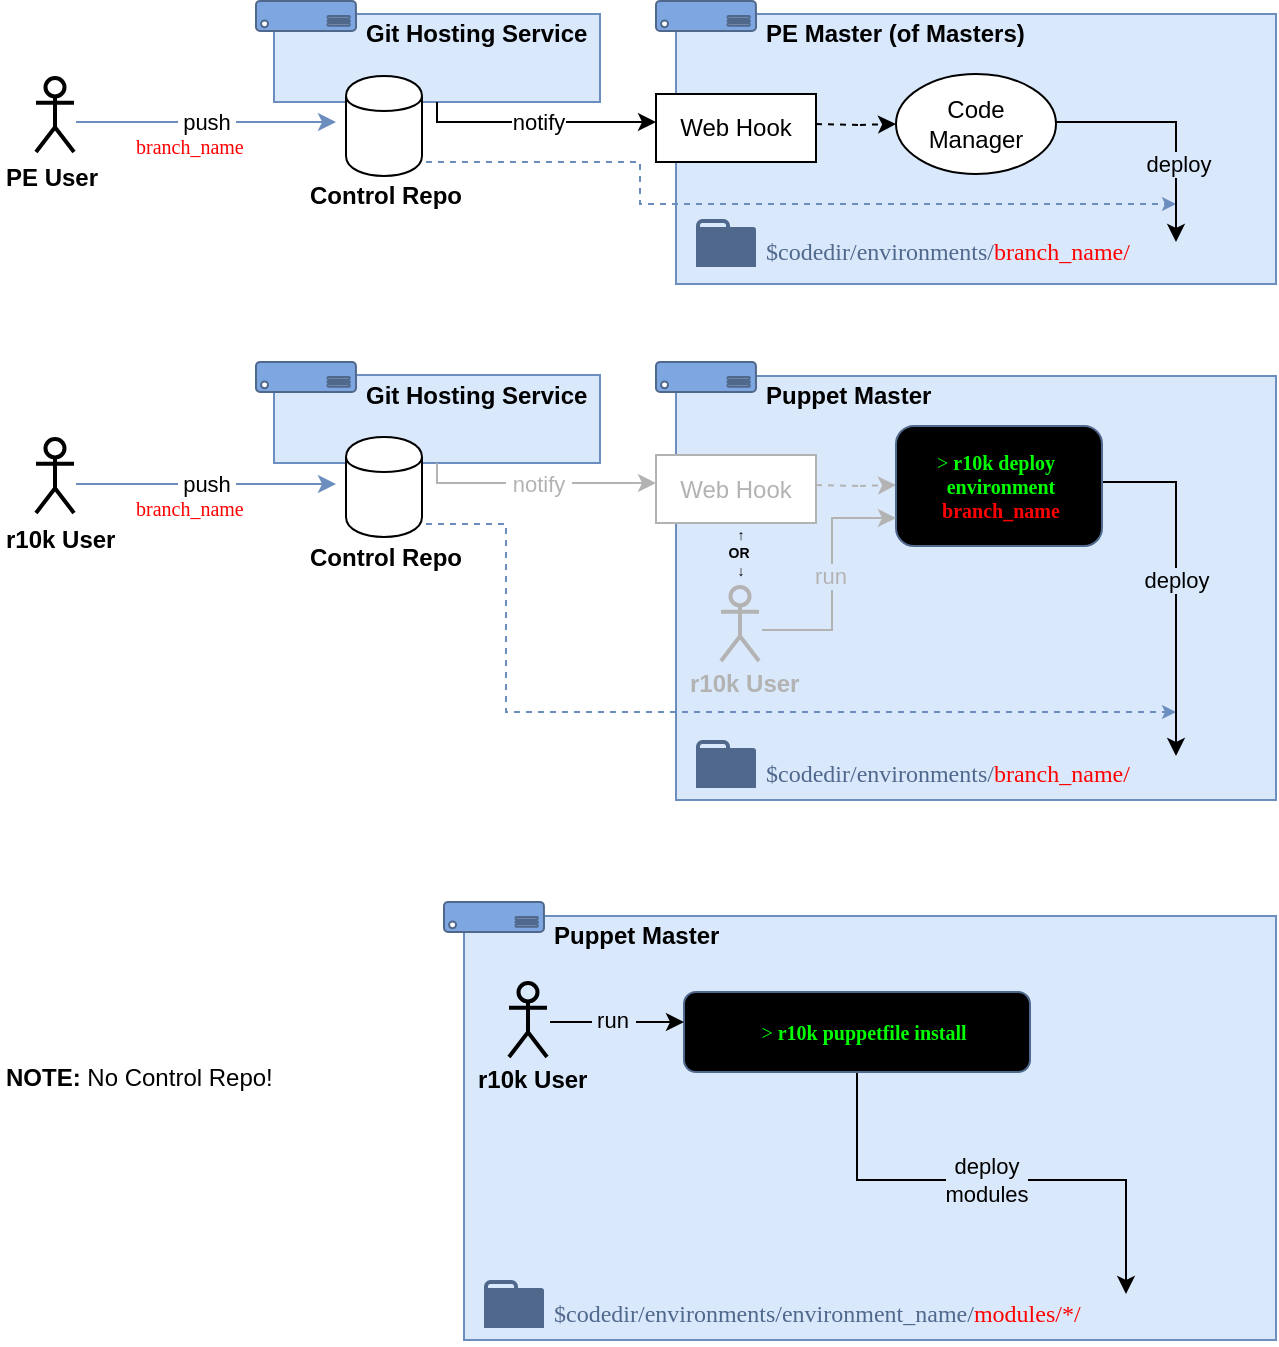 <?xml version="1.0" encoding="UTF-8"?>
<mxfile version="10.6.0"><diagram id="fBzm6zn7Y-frmjE0BEO5"><mxGraphModel dx="1394" dy="804" grid="0" gridSize="10" guides="1" tooltips="1" connect="1" arrows="1" fold="1" page="1" pageScale="1" pageWidth="850" pageHeight="1100" math="0" shadow="0"><root><mxCell id="0"/><mxCell id="1" parent="0"/><mxCell id="2" value="" style="whiteSpace=wrap;html=1;fillColor=#dae8fc;strokeColor=#6c8ebf;" vertex="1" parent="1"><mxGeometry x="420" y="40" width="300" height="135" as="geometry"/></mxCell><mxCell id="3" value="" style="whiteSpace=wrap;html=1;fontStyle=1;fillColor=#dae8fc;strokeColor=#6c8ebf;spacingTop=0;" vertex="1" parent="1"><mxGeometry x="219" y="40" width="163" height="44" as="geometry"/></mxCell><mxCell id="4" value="" style="whiteSpace=wrap;html=1;fillColor=#dae8fc;strokeColor=#6c8ebf;" vertex="1" parent="1"><mxGeometry x="420" y="221" width="300" height="212" as="geometry"/></mxCell><mxCell id="5" value="" style="whiteSpace=wrap;html=1;fillColor=#dae8fc;strokeColor=#6c8ebf;" vertex="1" parent="1"><mxGeometry x="314" y="491" width="406" height="212" as="geometry"/></mxCell><mxCell id="6" value="" style="shape=umlActor;verticalLabelPosition=bottom;labelBackgroundColor=#ffffff;verticalAlign=top;html=1;outlineConnect=0;fontSize=14;strokeWidth=2;fontColor=#000000;fillColor=none;" vertex="1" parent="1"><mxGeometry x="100" y="72" width="19" height="37" as="geometry"/></mxCell><mxCell id="7" value="PE User" style="text;html=1;resizable=0;points=[];autosize=1;align=left;verticalAlign=top;spacingTop=-4;fontStyle=1" vertex="1" parent="1"><mxGeometry x="82.5" y="112" width="60" height="20" as="geometry"/></mxCell><mxCell id="8" value="" style="group;align=right;" vertex="1" connectable="0" parent="1"><mxGeometry x="255" y="71" width="38" height="50" as="geometry"/></mxCell><mxCell id="9" value="&lt;div style=&quot;text-align: left&quot;&gt;&lt;br&gt;&lt;/div&gt;" style="shape=cylinder;whiteSpace=wrap;html=1;boundedLbl=1;backgroundOutline=1;fontFamily=Lucida Console;fontSize=14;labelPosition=left;verticalLabelPosition=middle;align=right;verticalAlign=middle;spacingRight=2;" vertex="1" parent="8"><mxGeometry width="38" height="50" as="geometry"/></mxCell><mxCell id="10" value="" style="shape=image;html=1;verticalAlign=top;verticalLabelPosition=bottom;labelBackgroundColor=#ffffff;imageAspect=0;aspect=fixed;image=https://cdn2.iconfinder.com/data/icons/font-awesome/1792/git-128.png" vertex="1" parent="8"><mxGeometry x="6.333" y="20" width="23.75" height="23.75" as="geometry"/></mxCell><mxCell id="11" style="edgeStyle=orthogonalEdgeStyle;rounded=0;orthogonalLoop=1;jettySize=auto;html=1;exitX=1;exitY=0.5;exitDx=0;exitDy=0;entryX=0;entryY=0.5;entryDx=0;entryDy=0;fontFamily=Helvetica;dashed=1;" edge="1" parent="1"><mxGeometry relative="1" as="geometry"><mxPoint x="490" y="95" as="sourcePoint"/><mxPoint x="530" y="95" as="targetPoint"/></mxGeometry></mxCell><mxCell id="12" value="Web Hook" style="whiteSpace=wrap;html=1;" vertex="1" parent="1"><mxGeometry x="410" y="80" width="80" height="34" as="geometry"/></mxCell><mxCell id="13" value="Control Repo" style="text;html=1;resizable=0;points=[];autosize=1;align=left;verticalAlign=top;spacingTop=-4;fontStyle=1;movable=1;rotatable=1;deletable=1;editable=1;connectable=1;" vertex="1" parent="1"><mxGeometry x="235" y="121" width="90" height="20" as="geometry"/></mxCell><mxCell id="14" value="" style="shadow=0;dashed=0;html=1;strokeColor=#4F688C;labelPosition=center;verticalLabelPosition=bottom;verticalAlign=top;align=center;shape=mxgraph.azure.server;fillColor=#7EA6E0;labelBackgroundColor=#ffffff;" vertex="1" parent="1"><mxGeometry x="410" y="33.5" width="50" height="15" as="geometry"/></mxCell><mxCell id="15" value="" style="group" vertex="1" connectable="0" parent="1"><mxGeometry x="430" y="143.5" width="30" height="23" as="geometry"/></mxCell><mxCell id="16" value="" style="group" vertex="1" connectable="0" parent="15"><mxGeometry width="30" height="23" as="geometry"/></mxCell><mxCell id="17" value="" style="whiteSpace=wrap;html=1;rounded=0;labelBackgroundColor=#ffffff;strokeColor=none;strokeWidth=2;fillColor=#4F688C;gradientColor=none;fontColor=#D79B00;align=center;" vertex="1" parent="16"><mxGeometry y="12" width="30" height="11" as="geometry"/></mxCell><mxCell id="18" value="" style="whiteSpace=wrap;html=1;rounded=1;labelBackgroundColor=#ffffff;strokeColor=#4F688C;strokeWidth=2;fillColor=none;align=center;perimeterSpacing=0;fontColor=#6C8EBF;" vertex="1" parent="16"><mxGeometry x="1" width="15" height="15" as="geometry"/></mxCell><mxCell id="19" value="" style="whiteSpace=wrap;html=1;rounded=1;labelBackgroundColor=#ffffff;strokeColor=none;strokeWidth=2;fillColor=#4F688C;gradientColor=none;fontColor=#D79B00;align=center;" vertex="1" parent="16"><mxGeometry y="3" width="30" height="10" as="geometry"/></mxCell><mxCell id="20" value="&lt;font color=&quot;#4f688c&quot;&gt;$codedir/environments/&lt;/font&gt;&lt;font color=&quot;#ff0000&quot;&gt;branch_name/&lt;/font&gt;" style="text;html=1;fontFamily=Lucida Console;" vertex="1" parent="1"><mxGeometry x="463" y="145" width="150" height="30" as="geometry"/></mxCell><mxCell id="21" value="" style="shadow=0;dashed=0;html=1;strokeColor=#4F688C;labelPosition=center;verticalLabelPosition=bottom;verticalAlign=top;align=center;shape=mxgraph.azure.server;fillColor=#7EA6E0;labelBackgroundColor=#ffffff;" vertex="1" parent="1"><mxGeometry x="210" y="33.5" width="50" height="15" as="geometry"/></mxCell><mxCell id="22" value="Code Manager&lt;br&gt;" style="ellipse;whiteSpace=wrap;html=1;fontFamily=Helvetica;" vertex="1" parent="1"><mxGeometry x="530" y="70" width="80" height="50" as="geometry"/></mxCell><mxCell id="23" value="&lt;b&gt;PE Master (of Masters)&lt;/b&gt;&lt;br&gt;" style="text;html=1;resizable=0;points=[];autosize=1;align=left;verticalAlign=top;spacingTop=0;fontFamily=Helvetica;" vertex="1" parent="1"><mxGeometry x="463" y="36.0" width="140" height="20" as="geometry"/></mxCell><mxCell id="24" value="notify" style="edgeStyle=orthogonalEdgeStyle;rounded=0;orthogonalLoop=1;jettySize=auto;html=1;labelBackgroundColor=#ffffff;fontFamily=Helvetica;fontColor=#000000;exitX=0.5;exitY=1;exitDx=0;exitDy=0;" edge="1" source="3" target="12" parent="1"><mxGeometry relative="1" as="geometry"><mxPoint x="293.143" y="95.143" as="sourcePoint"/><mxPoint x="410" y="98" as="targetPoint"/><Array as="points"><mxPoint x="300" y="94"/></Array></mxGeometry></mxCell><mxCell id="25" value="Git Hosting Service" style="text;html=1;fontFamily=Helvetica;fontColor=#000000;fontStyle=1" vertex="1" parent="1"><mxGeometry x="263" y="36" width="130" height="20" as="geometry"/></mxCell><mxCell id="26" value="&amp;nbsp;push&amp;nbsp;" style="edgeStyle=orthogonalEdgeStyle;rounded=0;orthogonalLoop=1;jettySize=auto;html=1;labelBackgroundColor=#FFFFFF;strokeColor=#6c8ebf;fontFamily=Helvetica;fontColor=#000000;fillColor=#dae8fc;" edge="1" parent="1"><mxGeometry relative="1" as="geometry"><mxPoint x="120" y="94" as="sourcePoint"/><mxPoint x="250" y="94" as="targetPoint"/></mxGeometry></mxCell><mxCell id="27" value="&lt;font face=&quot;Lucida Console&quot; style=&quot;font-size: 10px&quot;&gt;branch_name&lt;/font&gt;" style="text;html=1;resizable=0;points=[];autosize=1;align=left;verticalAlign=top;spacingTop=-4;fontFamily=Helvetica;fontColor=#FF0000;fontSize=10;" vertex="1" parent="1"><mxGeometry x="148" y="98" width="80" height="10" as="geometry"/></mxCell><mxCell id="28" value="" style="edgeStyle=orthogonalEdgeStyle;rounded=0;orthogonalLoop=1;jettySize=auto;html=1;labelBackgroundColor=#DAE8FC;strokeColor=#6c8ebf;fontFamily=Helvetica;fontSize=10;fontColor=#000000;endArrow=classic;endFill=1;fillColor=#dae8fc;dashed=1;endSize=4;" edge="1" parent="1"><mxGeometry x="0.75" relative="1" as="geometry"><mxPoint x="295" y="114" as="sourcePoint"/><mxPoint x="670" y="135" as="targetPoint"/><Array as="points"><mxPoint x="402" y="114"/><mxPoint x="402" y="135"/></Array><mxPoint as="offset"/></mxGeometry></mxCell><mxCell id="29" value="deploy" style="edgeStyle=orthogonalEdgeStyle;rounded=0;orthogonalLoop=1;jettySize=auto;html=1;exitX=1;exitY=0.5;exitDx=0;exitDy=0;fontFamily=Helvetica;labelBackgroundColor=#DAE8FC;" edge="1" parent="1"><mxGeometry y="-21" relative="1" as="geometry"><mxPoint x="670" y="154" as="targetPoint"/><mxPoint x="610" y="94" as="sourcePoint"/><Array as="points"><mxPoint x="670" y="94"/><mxPoint x="670" y="153"/></Array><mxPoint x="22" y="21" as="offset"/></mxGeometry></mxCell><mxCell id="30" value="" style="whiteSpace=wrap;html=1;fontStyle=1;fillColor=#dae8fc;strokeColor=#6c8ebf;spacingTop=0;" vertex="1" parent="1"><mxGeometry x="219" y="220.5" width="163" height="44" as="geometry"/></mxCell><mxCell id="31" value="" style="shape=umlActor;verticalLabelPosition=bottom;labelBackgroundColor=#ffffff;verticalAlign=top;html=1;outlineConnect=0;fontSize=14;strokeWidth=2;fontColor=#000000;fillColor=none;" vertex="1" parent="1"><mxGeometry x="100" y="252.5" width="19" height="37" as="geometry"/></mxCell><mxCell id="32" value="r10k User&lt;br&gt;" style="text;html=1;resizable=0;points=[];autosize=1;align=left;verticalAlign=top;spacingTop=-4;fontStyle=1" vertex="1" parent="1"><mxGeometry x="82.5" y="292.5" width="62" height="14" as="geometry"/></mxCell><mxCell id="33" value="" style="group;align=right;" vertex="1" connectable="0" parent="1"><mxGeometry x="255" y="251.5" width="38" height="50" as="geometry"/></mxCell><mxCell id="34" value="&lt;div style=&quot;text-align: left&quot;&gt;&lt;br&gt;&lt;/div&gt;" style="shape=cylinder;whiteSpace=wrap;html=1;boundedLbl=1;backgroundOutline=1;fontFamily=Lucida Console;fontSize=14;labelPosition=left;verticalLabelPosition=middle;align=right;verticalAlign=middle;spacingRight=2;" vertex="1" parent="33"><mxGeometry width="38" height="50" as="geometry"/></mxCell><mxCell id="35" value="" style="shape=image;html=1;verticalAlign=top;verticalLabelPosition=bottom;labelBackgroundColor=#ffffff;imageAspect=0;aspect=fixed;image=https://cdn2.iconfinder.com/data/icons/font-awesome/1792/git-128.png" vertex="1" parent="33"><mxGeometry x="6.333" y="20" width="23.75" height="23.75" as="geometry"/></mxCell><mxCell id="36" style="edgeStyle=orthogonalEdgeStyle;rounded=0;orthogonalLoop=1;jettySize=auto;html=1;exitX=1;exitY=0.5;exitDx=0;exitDy=0;entryX=0;entryY=0.5;entryDx=0;entryDy=0;fontFamily=Helvetica;dashed=1;strokeColor=#B3B3B3;" edge="1" parent="1"><mxGeometry relative="1" as="geometry"><mxPoint x="490" y="275.5" as="sourcePoint"/><mxPoint x="530" y="275.5" as="targetPoint"/></mxGeometry></mxCell><mxCell id="37" value="Web Hook" style="whiteSpace=wrap;html=1;fontColor=#B3B3B3;strokeColor=#B3B3B3;" vertex="1" parent="1"><mxGeometry x="410" y="260.5" width="80" height="34" as="geometry"/></mxCell><mxCell id="38" value="Control Repo" style="text;html=1;resizable=0;points=[];autosize=1;align=left;verticalAlign=top;spacingTop=-4;fontStyle=1;movable=1;rotatable=1;deletable=1;editable=1;connectable=1;" vertex="1" parent="1"><mxGeometry x="235" y="301.5" width="90" height="20" as="geometry"/></mxCell><mxCell id="39" value="" style="shadow=0;dashed=0;html=1;strokeColor=#4F688C;labelPosition=center;verticalLabelPosition=bottom;verticalAlign=top;align=center;shape=mxgraph.azure.server;fillColor=#7EA6E0;labelBackgroundColor=#ffffff;" vertex="1" parent="1"><mxGeometry x="410" y="214" width="50" height="15" as="geometry"/></mxCell><mxCell id="40" value="" style="group" vertex="1" connectable="0" parent="1"><mxGeometry x="430" y="404" width="30" height="23" as="geometry"/></mxCell><mxCell id="41" value="" style="group" vertex="1" connectable="0" parent="40"><mxGeometry width="30" height="23" as="geometry"/></mxCell><mxCell id="42" value="" style="whiteSpace=wrap;html=1;rounded=0;labelBackgroundColor=#ffffff;strokeColor=none;strokeWidth=2;fillColor=#4F688C;gradientColor=none;fontColor=#D79B00;align=center;" vertex="1" parent="41"><mxGeometry y="12" width="30" height="11" as="geometry"/></mxCell><mxCell id="43" value="" style="whiteSpace=wrap;html=1;rounded=1;labelBackgroundColor=#ffffff;strokeColor=#4F688C;strokeWidth=2;fillColor=none;align=center;perimeterSpacing=0;fontColor=#6C8EBF;" vertex="1" parent="41"><mxGeometry x="1" width="15" height="15" as="geometry"/></mxCell><mxCell id="44" value="" style="whiteSpace=wrap;html=1;rounded=1;labelBackgroundColor=#ffffff;strokeColor=none;strokeWidth=2;fillColor=#4F688C;gradientColor=none;fontColor=#D79B00;align=center;" vertex="1" parent="41"><mxGeometry y="3" width="30" height="10" as="geometry"/></mxCell><mxCell id="45" value="&lt;font color=&quot;#4f688c&quot;&gt;$codedir/environments/&lt;/font&gt;&lt;font color=&quot;#ff0000&quot;&gt;branch_name/&lt;/font&gt;" style="text;html=1;fontFamily=Lucida Console;" vertex="1" parent="1"><mxGeometry x="463" y="405.5" width="150" height="30" as="geometry"/></mxCell><mxCell id="46" value="" style="shadow=0;dashed=0;html=1;strokeColor=#4F688C;labelPosition=center;verticalLabelPosition=bottom;verticalAlign=top;align=center;shape=mxgraph.azure.server;fillColor=#7EA6E0;labelBackgroundColor=#ffffff;" vertex="1" parent="1"><mxGeometry x="210" y="214" width="50" height="15" as="geometry"/></mxCell><mxCell id="47" value="&lt;b&gt;Puppet Master&lt;/b&gt;&lt;br&gt;" style="text;html=1;resizable=0;points=[];autosize=1;align=left;verticalAlign=top;spacingTop=0;fontFamily=Helvetica;" vertex="1" parent="1"><mxGeometry x="463" y="216.5" width="93" height="18" as="geometry"/></mxCell><mxCell id="48" value="&amp;nbsp;notify&amp;nbsp;" style="edgeStyle=orthogonalEdgeStyle;rounded=0;orthogonalLoop=1;jettySize=auto;html=1;labelBackgroundColor=#ffffff;fontFamily=Helvetica;fontColor=#B3B3B3;exitX=0.5;exitY=1;exitDx=0;exitDy=0;strokeColor=#B3B3B3;" edge="1" source="30" target="37" parent="1"><mxGeometry relative="1" as="geometry"><mxPoint x="293.143" y="275.643" as="sourcePoint"/><mxPoint x="410" y="278.5" as="targetPoint"/><Array as="points"><mxPoint x="300" y="274.5"/></Array></mxGeometry></mxCell><mxCell id="49" value="Git Hosting Service" style="text;html=1;fontFamily=Helvetica;fontColor=#000000;fontStyle=1" vertex="1" parent="1"><mxGeometry x="263" y="216.5" width="130" height="20" as="geometry"/></mxCell><mxCell id="50" value="&amp;nbsp;push&amp;nbsp;" style="edgeStyle=orthogonalEdgeStyle;rounded=0;orthogonalLoop=1;jettySize=auto;html=1;labelBackgroundColor=#FFFFFF;strokeColor=#6c8ebf;fontFamily=Helvetica;fontColor=#000000;fillColor=#dae8fc;" edge="1" parent="1"><mxGeometry relative="1" as="geometry"><mxPoint x="120" y="275" as="sourcePoint"/><mxPoint x="250" y="275" as="targetPoint"/><Array as="points"><mxPoint x="191" y="275"/><mxPoint x="191" y="275"/></Array></mxGeometry></mxCell><mxCell id="51" value="&lt;font face=&quot;Lucida Console&quot; style=&quot;font-size: 10px&quot;&gt;branch_name&lt;/font&gt;" style="text;html=1;resizable=0;points=[];autosize=1;align=left;verticalAlign=top;spacingTop=-4;fontFamily=Helvetica;fontColor=#FF0000;fontSize=10;" vertex="1" parent="1"><mxGeometry x="148" y="278.5" width="80" height="10" as="geometry"/></mxCell><mxCell id="52" value="" style="edgeStyle=orthogonalEdgeStyle;rounded=0;orthogonalLoop=1;jettySize=auto;html=1;labelBackgroundColor=#DAE8FC;strokeColor=#6c8ebf;fontFamily=Helvetica;fontSize=10;fontColor=#000000;endArrow=classic;endFill=1;fillColor=#dae8fc;dashed=1;endSize=4;" edge="1" parent="1"><mxGeometry x="0.75" relative="1" as="geometry"><mxPoint x="295" y="295" as="sourcePoint"/><mxPoint x="670" y="389" as="targetPoint"/><Array as="points"><mxPoint x="335" y="295"/><mxPoint x="335" y="389"/><mxPoint x="670" y="389"/></Array><mxPoint as="offset"/></mxGeometry></mxCell><mxCell id="53" value="deploy" style="edgeStyle=orthogonalEdgeStyle;rounded=0;orthogonalLoop=1;jettySize=auto;html=1;fontFamily=Helvetica;labelBackgroundColor=#DAE8FC;" edge="1" source="54" parent="1"><mxGeometry x="-0.242" y="-20" relative="1" as="geometry"><mxPoint x="670" y="411" as="targetPoint"/><mxPoint x="648" y="275" as="sourcePoint"/><Array as="points"><mxPoint x="670" y="274"/></Array><mxPoint x="20" y="20" as="offset"/></mxGeometry></mxCell><mxCell id="54" value="&lt;div&gt;&amp;gt; &lt;b&gt;r10k deploy&lt;/b&gt;&lt;/div&gt;&lt;span&gt;&lt;b&gt;&lt;div&gt;&amp;nbsp; environment&lt;/div&gt;&lt;div&gt;&lt;font color=&quot;#ff0000&quot;&gt;&amp;nbsp; branch_name&lt;/font&gt;&lt;/div&gt;&lt;/b&gt;&lt;/span&gt;" style="whiteSpace=wrap;html=1;strokeColor=#4F688C;fillColor=#000000;fontFamily=Lucida Console;fontSize=10;fontColor=#00FF00;rounded=1;spacingLeft=-3;" vertex="1" parent="1"><mxGeometry x="530" y="246" width="103" height="60" as="geometry"/></mxCell><mxCell id="55" value="" style="shape=umlActor;verticalLabelPosition=bottom;labelBackgroundColor=#ffffff;verticalAlign=top;html=1;outlineConnect=0;fontSize=14;strokeWidth=2;fontColor=#000000;fillColor=none;strokeColor=#B3B3B3;" vertex="1" parent="1"><mxGeometry x="442.5" y="326.5" width="19" height="37" as="geometry"/></mxCell><mxCell id="56" value="" style="group;fontColor=#B3B3B3;" vertex="1" connectable="0" parent="1"><mxGeometry x="425" y="364.5" width="62" height="14" as="geometry"/></mxCell><mxCell id="57" value="" style="group" vertex="1" connectable="0" parent="56"><mxGeometry width="62" height="14" as="geometry"/></mxCell><mxCell id="58" value="r10k User&lt;br&gt;" style="text;html=1;resizable=1;points=[];autosize=1;align=left;verticalAlign=top;spacingTop=-4;fontStyle=1;movable=0;rotatable=0;deletable=0;editable=0;connectable=0;fontColor=#B3B3B3;" vertex="1" parent="57"><mxGeometry width="62" height="14" as="geometry"/></mxCell><mxCell id="59" value="&lt;p style=&quot;line-height: 80%&quot;&gt;&lt;/p&gt;&lt;div style=&quot;text-align: center&quot;&gt;&lt;span style=&quot;line-height: 130%&quot;&gt;↑&lt;/span&gt;&lt;/div&gt;&lt;div style=&quot;text-align: center&quot;&gt;&lt;span style=&quot;line-height: 130%&quot;&gt;OR&amp;nbsp;&lt;/span&gt;&lt;/div&gt;&lt;div style=&quot;text-align: center ; font-size: 7px ; line-height: 100%&quot;&gt;↓&lt;br&gt;&lt;/div&gt;&lt;div style=&quot;text-align: center ; font-size: 7px&quot;&gt;&lt;br style=&quot;font-size: 7px&quot;&gt;&lt;/div&gt;&lt;p&gt;&lt;/p&gt;" style="text;html=1;resizable=0;points=[];autosize=1;align=center;verticalAlign=top;spacingTop=-4;fontStyle=1;movable=1;rotatable=1;deletable=1;editable=1;connectable=1;fontSize=7;" vertex="1" parent="1"><mxGeometry x="441" y="285.5" width="22" height="47" as="geometry"/></mxCell><mxCell id="60" style="edgeStyle=orthogonalEdgeStyle;rounded=0;orthogonalLoop=1;jettySize=auto;html=1;fontFamily=Helvetica;strokeColor=#B3B3B3;" edge="1" parent="1"><mxGeometry relative="1" as="geometry"><mxPoint x="463" y="348" as="sourcePoint"/><mxPoint x="530" y="292" as="targetPoint"/><Array as="points"><mxPoint x="498" y="348"/><mxPoint x="498" y="292"/></Array></mxGeometry></mxCell><mxCell id="61" value="run" style="text;html=1;resizable=0;points=[];align=center;verticalAlign=middle;labelBackgroundColor=#DAE8FC;fontSize=11;fontFamily=Helvetica;fontColor=#B3B3B3;" vertex="1" connectable="0" parent="60"><mxGeometry x="-0.472" y="17" relative="1" as="geometry"><mxPoint x="1.5" y="-10" as="offset"/></mxGeometry></mxCell><mxCell id="62" value="" style="shadow=0;dashed=0;html=1;strokeColor=#4F688C;labelPosition=center;verticalLabelPosition=bottom;verticalAlign=top;align=center;shape=mxgraph.azure.server;fillColor=#7EA6E0;labelBackgroundColor=#ffffff;" vertex="1" parent="1"><mxGeometry x="304" y="484" width="50" height="15" as="geometry"/></mxCell><mxCell id="63" value="" style="group" vertex="1" connectable="0" parent="1"><mxGeometry x="324" y="674" width="30" height="23" as="geometry"/></mxCell><mxCell id="64" value="" style="group" vertex="1" connectable="0" parent="63"><mxGeometry width="30" height="23" as="geometry"/></mxCell><mxCell id="65" value="" style="whiteSpace=wrap;html=1;rounded=0;labelBackgroundColor=#ffffff;strokeColor=none;strokeWidth=2;fillColor=#4F688C;gradientColor=none;fontColor=#D79B00;align=center;" vertex="1" parent="64"><mxGeometry y="12" width="30" height="11" as="geometry"/></mxCell><mxCell id="66" value="" style="whiteSpace=wrap;html=1;rounded=1;labelBackgroundColor=#ffffff;strokeColor=#4F688C;strokeWidth=2;fillColor=none;align=center;perimeterSpacing=0;fontColor=#6C8EBF;" vertex="1" parent="64"><mxGeometry x="1" width="15" height="15" as="geometry"/></mxCell><mxCell id="67" value="" style="whiteSpace=wrap;html=1;rounded=1;labelBackgroundColor=#ffffff;strokeColor=none;strokeWidth=2;fillColor=#4F688C;gradientColor=none;fontColor=#D79B00;align=center;" vertex="1" parent="64"><mxGeometry y="3" width="30" height="10" as="geometry"/></mxCell><mxCell id="68" value="&lt;font color=&quot;#4f688c&quot;&gt;$codedir/environments/environment_name/&lt;/font&gt;&lt;font color=&quot;#ff0000&quot;&gt;modules/*/&lt;/font&gt;" style="text;html=1;fontFamily=Lucida Console;" vertex="1" parent="1"><mxGeometry x="357" y="675.5" width="150" height="30" as="geometry"/></mxCell><mxCell id="69" value="&lt;b&gt;Puppet Master&lt;/b&gt;&lt;br&gt;" style="text;html=1;resizable=0;points=[];autosize=1;align=left;verticalAlign=top;spacingTop=0;fontFamily=Helvetica;" vertex="1" parent="1"><mxGeometry x="357" y="486.5" width="93" height="18" as="geometry"/></mxCell><mxCell id="70" value="deploy&lt;br&gt;modules&lt;br&gt;" style="edgeStyle=orthogonalEdgeStyle;rounded=0;orthogonalLoop=1;jettySize=auto;html=1;fontFamily=Helvetica;labelBackgroundColor=#DAE8FC;" edge="1" source="71" parent="1"><mxGeometry x="-0.033" relative="1" as="geometry"><mxPoint x="645" y="680" as="targetPoint"/><mxPoint x="542" y="545" as="sourcePoint"/><Array as="points"><mxPoint x="510" y="623"/><mxPoint x="645" y="623"/></Array><mxPoint as="offset"/></mxGeometry></mxCell><mxCell id="71" value="&lt;div style=&quot;text-align: left&quot;&gt;&amp;gt; &lt;b&gt;r10k puppetfile install&lt;/b&gt;&lt;/div&gt;" style="whiteSpace=wrap;html=1;strokeColor=#4F688C;fillColor=#000000;fontFamily=Lucida Console;fontSize=10;fontColor=#00FF00;rounded=1;spacingLeft=7;" vertex="1" parent="1"><mxGeometry x="424" y="529" width="173" height="40" as="geometry"/></mxCell><mxCell id="72" value="" style="shape=umlActor;verticalLabelPosition=bottom;labelBackgroundColor=#ffffff;verticalAlign=top;html=1;outlineConnect=0;fontSize=14;strokeWidth=2;fontColor=#000000;fillColor=none;strokeColor=#000000;" vertex="1" parent="1"><mxGeometry x="336.5" y="524.5" width="19" height="37" as="geometry"/></mxCell><mxCell id="73" value="" style="group;fontColor=#000000;" vertex="1" connectable="0" parent="1"><mxGeometry x="319" y="562.5" width="62" height="14" as="geometry"/></mxCell><mxCell id="74" value="" style="group;movable=0;resizable=0;rotatable=0;deletable=0;editable=0;connectable=0;" vertex="1" connectable="0" parent="73"><mxGeometry width="62" height="14" as="geometry"/></mxCell><mxCell id="75" value="r10k User&lt;br&gt;" style="text;html=1;resizable=1;points=[];autosize=1;align=left;verticalAlign=top;spacingTop=-4;fontStyle=1;movable=0;rotatable=0;deletable=0;editable=0;connectable=0;fontColor=#000000;" vertex="1" parent="74"><mxGeometry width="62" height="14" as="geometry"/></mxCell><mxCell id="76" style="edgeStyle=orthogonalEdgeStyle;rounded=0;orthogonalLoop=1;jettySize=auto;html=1;fontFamily=Helvetica;strokeColor=#000000;" edge="1" parent="1"><mxGeometry relative="1" as="geometry"><mxPoint x="357" y="544" as="sourcePoint"/><mxPoint x="424" y="544" as="targetPoint"/><Array as="points"><mxPoint x="357" y="544"/><mxPoint x="424" y="544"/></Array></mxGeometry></mxCell><mxCell id="77" value="&amp;nbsp;run&amp;nbsp;" style="text;html=1;resizable=0;points=[];align=center;verticalAlign=middle;labelBackgroundColor=#DAE8FC;fontSize=11;fontFamily=Helvetica;fontColor=#000000;" vertex="1" connectable="0" parent="76"><mxGeometry x="-0.472" y="17" relative="1" as="geometry"><mxPoint x="13.5" y="15.5" as="offset"/></mxGeometry></mxCell><mxCell id="78" value="NOTE: &lt;span style=&quot;font-weight: normal&quot;&gt;No Control Repo!&lt;/span&gt;&lt;br&gt;" style="text;html=1;resizable=1;points=[];autosize=1;align=left;verticalAlign=top;spacingTop=-4;fontStyle=1;movable=0;rotatable=0;deletable=0;editable=0;connectable=0;" vertex="1" parent="1"><mxGeometry x="82.5" y="561.5" width="143" height="14" as="geometry"/></mxCell></root></mxGraphModel></diagram></mxfile>